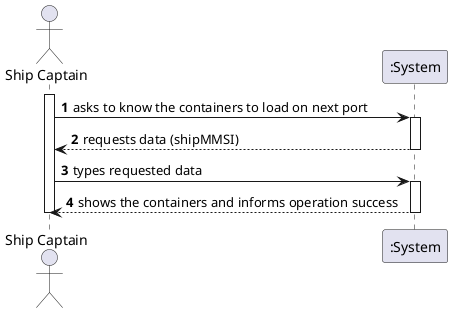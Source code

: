 @startuml
'https://plantuml.com/sequence-diagram

autonumber
actor "Ship Captain" as SC
activate SC

SC -> ":System": asks to know the containers to load on next port
activate ":System"
":System" --> SC: requests data (shipMMSI)
deactivate ":System"

SC -> ":System": types requested data
activate ":System"
":System" --> SC : shows the containers and informs operation success
deactivate ":System"

deactivate SC
@enduml